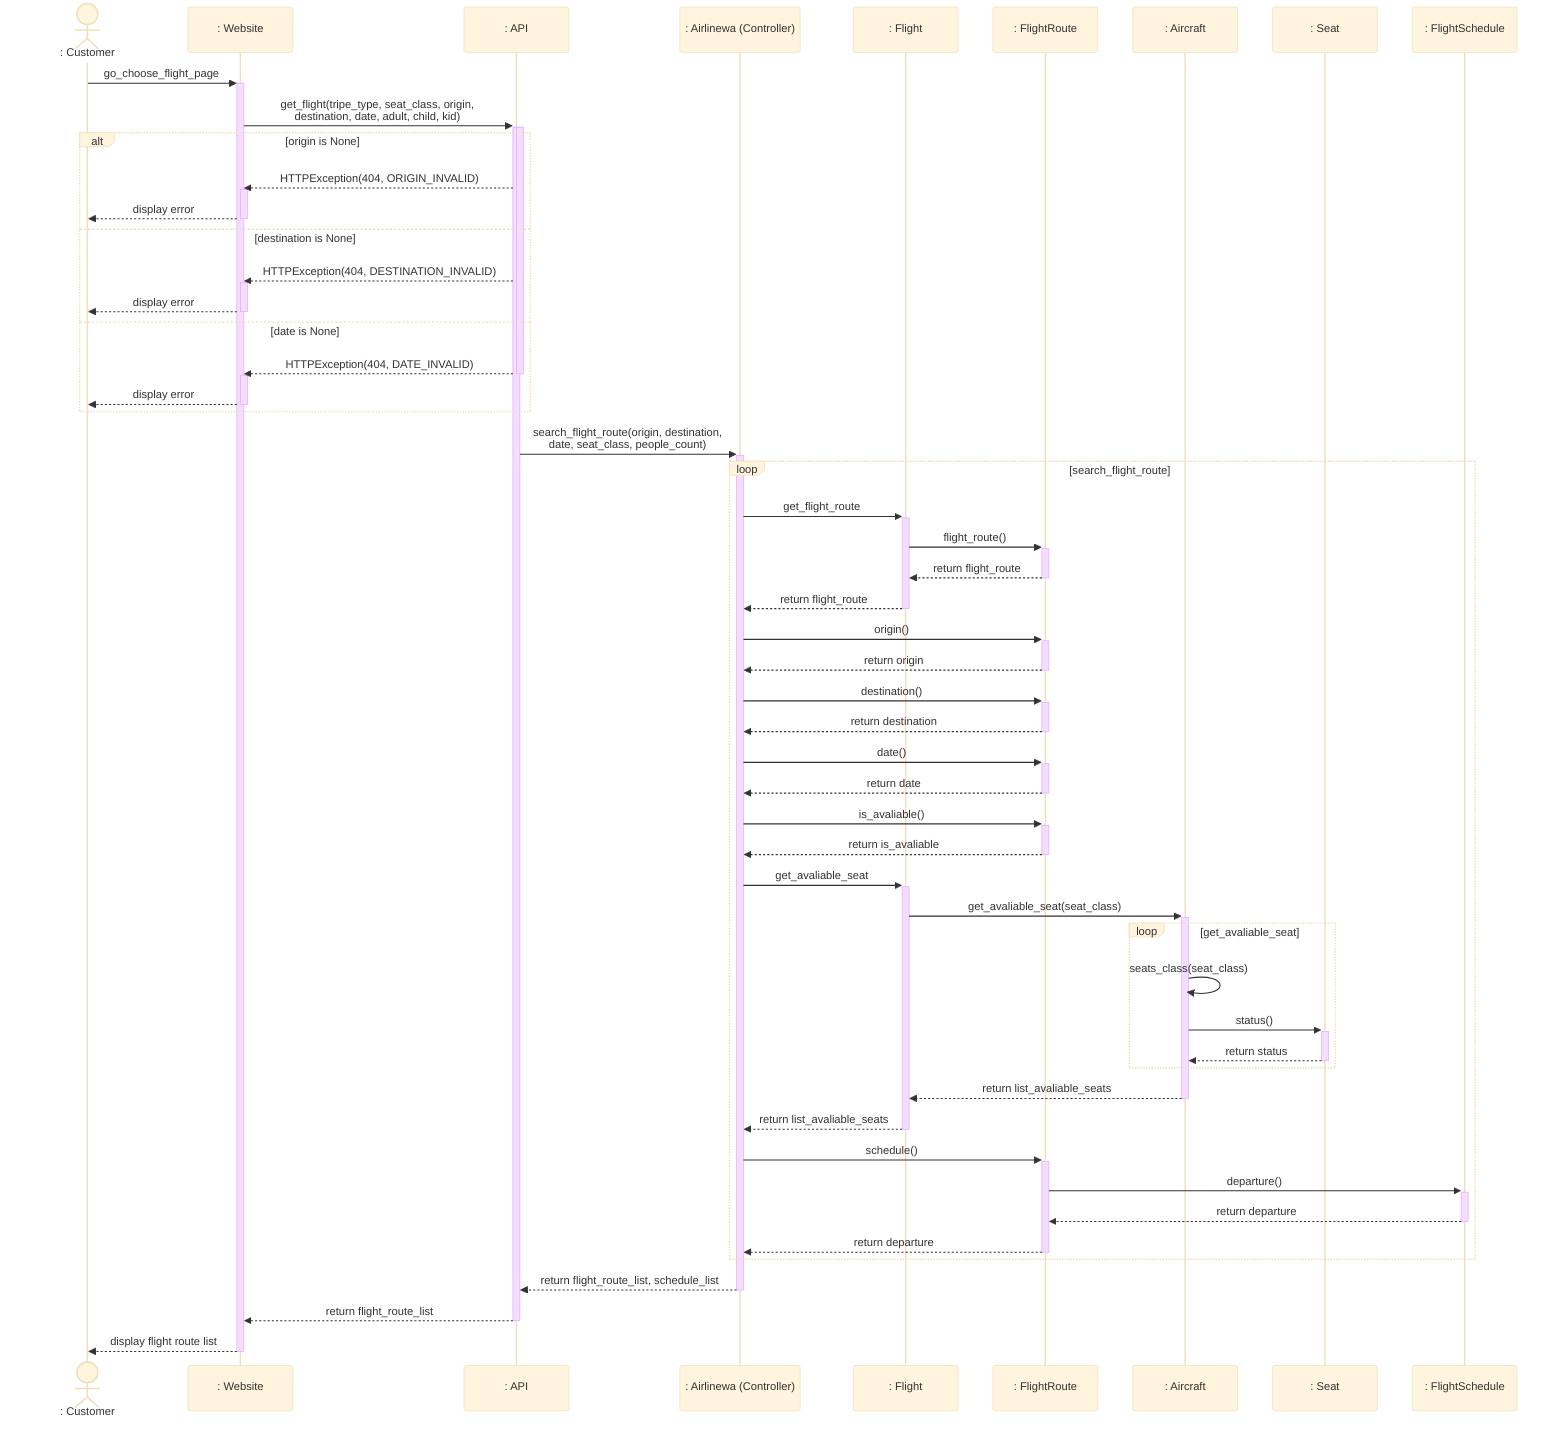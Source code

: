 ---
config:
  theme: base
---
sequenceDiagram
    actor customer as : Customer
    participant ui as : Website
    participant api as : API
    participant airlinewa as : Airlinewa (Controller)
    participant flight as : Flight
    participant f_route as : FlightRoute
    participant air as : Aircraft
    participant seat as : Seat
    participant f_sche as : FlightSchedule

    customer ->>+ ui: go_choose_flight_page
    ui ->>+ api: get_flight(tripe_type, seat_class, origin, <br/>destination, date, adult, child, kid)
    activate api
    alt origin is None
        api -->> ui: HTTPException(404, ORIGIN_INVALID) 
        activate ui
        ui -->> customer: display error
        deactivate ui
    else destination is None
        api -->> ui: HTTPException(404, DESTINATION_INVALID)
        activate ui
        ui -->> customer: display error
        deactivate ui
    else date is None
        api -->> ui: HTTPException(404, DATE_INVALID)
        deactivate api
        activate ui
        ui -->> customer: display error
        deactivate ui
    end

    api ->>+ airlinewa: search_flight_route(origin, destination, <br/> date, seat_class, people_count)
    loop search_flight_route
    airlinewa ->>+ flight: get_flight_route
    flight ->>+ f_route: flight_route()
    f_route -->>- flight: return flight_route
    flight -->>- airlinewa: return flight_route
    airlinewa ->>+ f_route: origin()
    f_route -->>- airlinewa: return origin
    airlinewa ->>+ f_route: destination()
    f_route -->>- airlinewa: return destination
    airlinewa ->>+ f_route: date()
    f_route -->>- airlinewa: return date
    airlinewa ->>+ f_route: is_avaliable()
    f_route -->>- airlinewa: return is_avaliable
    airlinewa ->>+ flight: get_avaliable_seat
    flight ->>+ air: get_avaliable_seat(seat_class) 
    loop get_avaliable_seat
        air ->> air: seats_class(seat_class)
        air ->>+ seat: status()
        seat -->>- air: return status
    end
    air -->>- flight: return list_avaliable_seats
    flight -->>- airlinewa: return list_avaliable_seats
    
    airlinewa ->>+ f_route: schedule()
    f_route ->>+ f_sche: departure()
    f_sche -->>- f_route: return departure
    f_route -->>- airlinewa: return departure
    end

    airlinewa -->>- api: return flight_route_list, schedule_list
    api -->>- ui: return flight_route_list
    ui -->>- customer: display flight route list